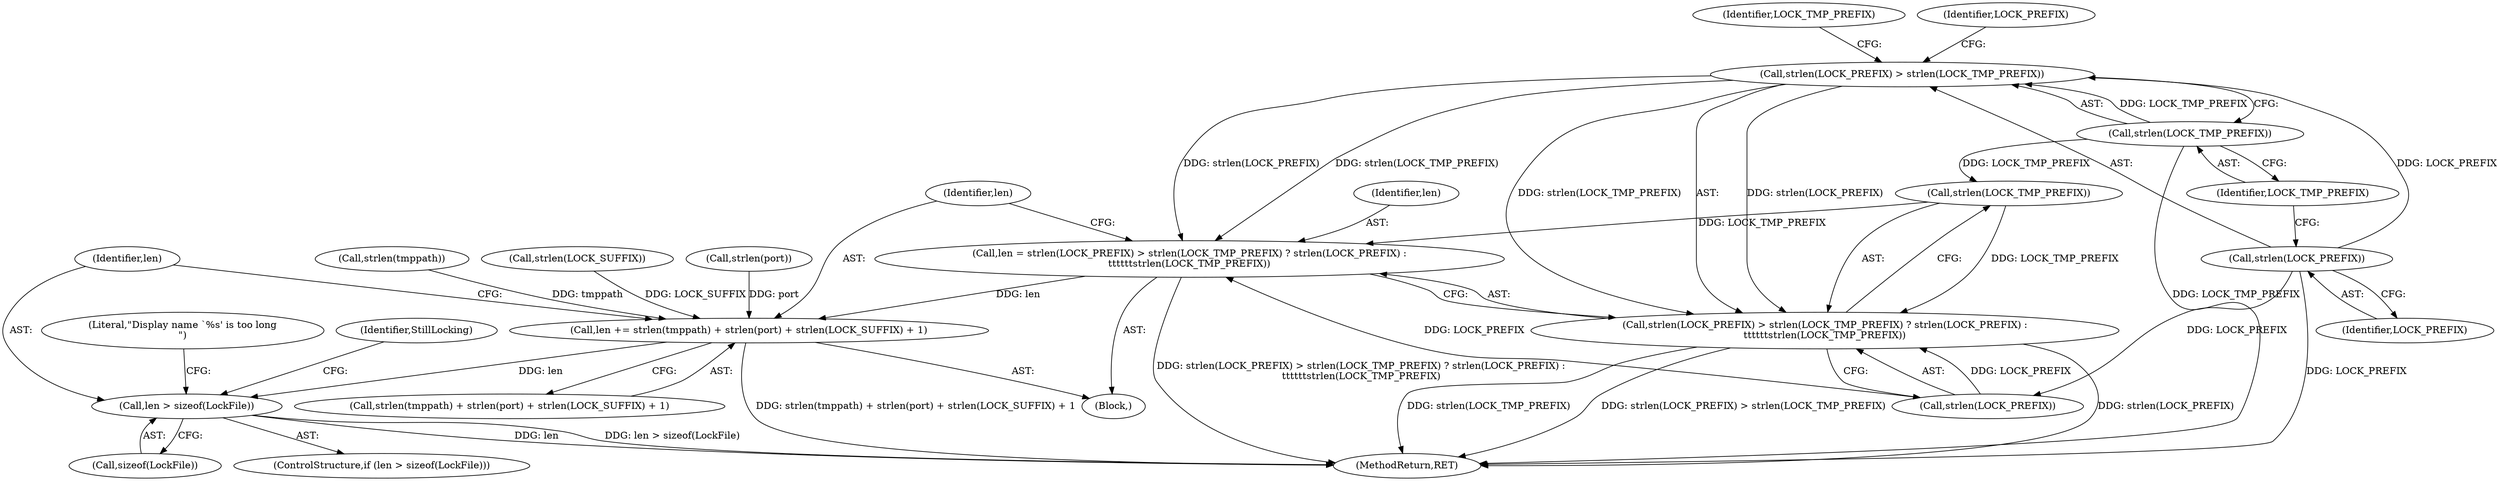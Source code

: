 digraph "0_xserver_6ba44b91e37622ef8c146d8f2ac92d708a18ed34@API" {
"1000139" [label="(Call,strlen(LOCK_PREFIX) > strlen(LOCK_TMP_PREFIX))"];
"1000140" [label="(Call,strlen(LOCK_PREFIX))"];
"1000142" [label="(Call,strlen(LOCK_TMP_PREFIX))"];
"1000136" [label="(Call,len = strlen(LOCK_PREFIX) > strlen(LOCK_TMP_PREFIX) ? strlen(LOCK_PREFIX) :\n\t\t\t\t\t\tstrlen(LOCK_TMP_PREFIX))"];
"1000148" [label="(Call,len += strlen(tmppath) + strlen(port) + strlen(LOCK_SUFFIX) + 1)"];
"1000161" [label="(Call,len > sizeof(LockFile))"];
"1000138" [label="(Call,strlen(LOCK_PREFIX) > strlen(LOCK_TMP_PREFIX) ? strlen(LOCK_PREFIX) :\n\t\t\t\t\t\tstrlen(LOCK_TMP_PREFIX))"];
"1000160" [label="(ControlStructure,if (len > sizeof(LockFile)))"];
"1000166" [label="(Literal,\"Display name `%s' is too long\n\")"];
"1000157" [label="(Call,strlen(LOCK_SUFFIX))"];
"1000138" [label="(Call,strlen(LOCK_PREFIX) > strlen(LOCK_TMP_PREFIX) ? strlen(LOCK_PREFIX) :\n\t\t\t\t\t\tstrlen(LOCK_TMP_PREFIX))"];
"1000150" [label="(Call,strlen(tmppath) + strlen(port) + strlen(LOCK_SUFFIX) + 1)"];
"1000163" [label="(Call,sizeof(LockFile))"];
"1000146" [label="(Call,strlen(LOCK_TMP_PREFIX))"];
"1000111" [label="(Block,)"];
"1000161" [label="(Call,len > sizeof(LockFile))"];
"1000142" [label="(Call,strlen(LOCK_TMP_PREFIX))"];
"1000162" [label="(Identifier,len)"];
"1000169" [label="(Identifier,StillLocking)"];
"1000148" [label="(Call,len += strlen(tmppath) + strlen(port) + strlen(LOCK_SUFFIX) + 1)"];
"1000136" [label="(Call,len = strlen(LOCK_PREFIX) > strlen(LOCK_TMP_PREFIX) ? strlen(LOCK_PREFIX) :\n\t\t\t\t\t\tstrlen(LOCK_TMP_PREFIX))"];
"1000140" [label="(Call,strlen(LOCK_PREFIX))"];
"1000143" [label="(Identifier,LOCK_TMP_PREFIX)"];
"1000154" [label="(Call,strlen(port))"];
"1000390" [label="(MethodReturn,RET)"];
"1000149" [label="(Identifier,len)"];
"1000141" [label="(Identifier,LOCK_PREFIX)"];
"1000147" [label="(Identifier,LOCK_TMP_PREFIX)"];
"1000151" [label="(Call,strlen(tmppath))"];
"1000145" [label="(Identifier,LOCK_PREFIX)"];
"1000139" [label="(Call,strlen(LOCK_PREFIX) > strlen(LOCK_TMP_PREFIX))"];
"1000144" [label="(Call,strlen(LOCK_PREFIX))"];
"1000137" [label="(Identifier,len)"];
"1000139" -> "1000138"  [label="AST: "];
"1000139" -> "1000142"  [label="CFG: "];
"1000140" -> "1000139"  [label="AST: "];
"1000142" -> "1000139"  [label="AST: "];
"1000145" -> "1000139"  [label="CFG: "];
"1000147" -> "1000139"  [label="CFG: "];
"1000139" -> "1000136"  [label="DDG: strlen(LOCK_PREFIX)"];
"1000139" -> "1000136"  [label="DDG: strlen(LOCK_TMP_PREFIX)"];
"1000140" -> "1000139"  [label="DDG: LOCK_PREFIX"];
"1000142" -> "1000139"  [label="DDG: LOCK_TMP_PREFIX"];
"1000139" -> "1000138"  [label="DDG: strlen(LOCK_PREFIX)"];
"1000139" -> "1000138"  [label="DDG: strlen(LOCK_TMP_PREFIX)"];
"1000140" -> "1000141"  [label="CFG: "];
"1000141" -> "1000140"  [label="AST: "];
"1000143" -> "1000140"  [label="CFG: "];
"1000140" -> "1000390"  [label="DDG: LOCK_PREFIX"];
"1000140" -> "1000144"  [label="DDG: LOCK_PREFIX"];
"1000142" -> "1000143"  [label="CFG: "];
"1000143" -> "1000142"  [label="AST: "];
"1000142" -> "1000390"  [label="DDG: LOCK_TMP_PREFIX"];
"1000142" -> "1000146"  [label="DDG: LOCK_TMP_PREFIX"];
"1000136" -> "1000111"  [label="AST: "];
"1000136" -> "1000138"  [label="CFG: "];
"1000137" -> "1000136"  [label="AST: "];
"1000138" -> "1000136"  [label="AST: "];
"1000149" -> "1000136"  [label="CFG: "];
"1000136" -> "1000390"  [label="DDG: strlen(LOCK_PREFIX) > strlen(LOCK_TMP_PREFIX) ? strlen(LOCK_PREFIX) :\n\t\t\t\t\t\tstrlen(LOCK_TMP_PREFIX)"];
"1000144" -> "1000136"  [label="DDG: LOCK_PREFIX"];
"1000146" -> "1000136"  [label="DDG: LOCK_TMP_PREFIX"];
"1000136" -> "1000148"  [label="DDG: len"];
"1000148" -> "1000111"  [label="AST: "];
"1000148" -> "1000150"  [label="CFG: "];
"1000149" -> "1000148"  [label="AST: "];
"1000150" -> "1000148"  [label="AST: "];
"1000162" -> "1000148"  [label="CFG: "];
"1000148" -> "1000390"  [label="DDG: strlen(tmppath) + strlen(port) + strlen(LOCK_SUFFIX) + 1"];
"1000151" -> "1000148"  [label="DDG: tmppath"];
"1000154" -> "1000148"  [label="DDG: port"];
"1000157" -> "1000148"  [label="DDG: LOCK_SUFFIX"];
"1000148" -> "1000161"  [label="DDG: len"];
"1000161" -> "1000160"  [label="AST: "];
"1000161" -> "1000163"  [label="CFG: "];
"1000162" -> "1000161"  [label="AST: "];
"1000163" -> "1000161"  [label="AST: "];
"1000166" -> "1000161"  [label="CFG: "];
"1000169" -> "1000161"  [label="CFG: "];
"1000161" -> "1000390"  [label="DDG: len"];
"1000161" -> "1000390"  [label="DDG: len > sizeof(LockFile)"];
"1000138" -> "1000144"  [label="CFG: "];
"1000138" -> "1000146"  [label="CFG: "];
"1000144" -> "1000138"  [label="AST: "];
"1000146" -> "1000138"  [label="AST: "];
"1000138" -> "1000390"  [label="DDG: strlen(LOCK_PREFIX) > strlen(LOCK_TMP_PREFIX)"];
"1000138" -> "1000390"  [label="DDG: strlen(LOCK_PREFIX)"];
"1000138" -> "1000390"  [label="DDG: strlen(LOCK_TMP_PREFIX)"];
"1000144" -> "1000138"  [label="DDG: LOCK_PREFIX"];
"1000146" -> "1000138"  [label="DDG: LOCK_TMP_PREFIX"];
}
